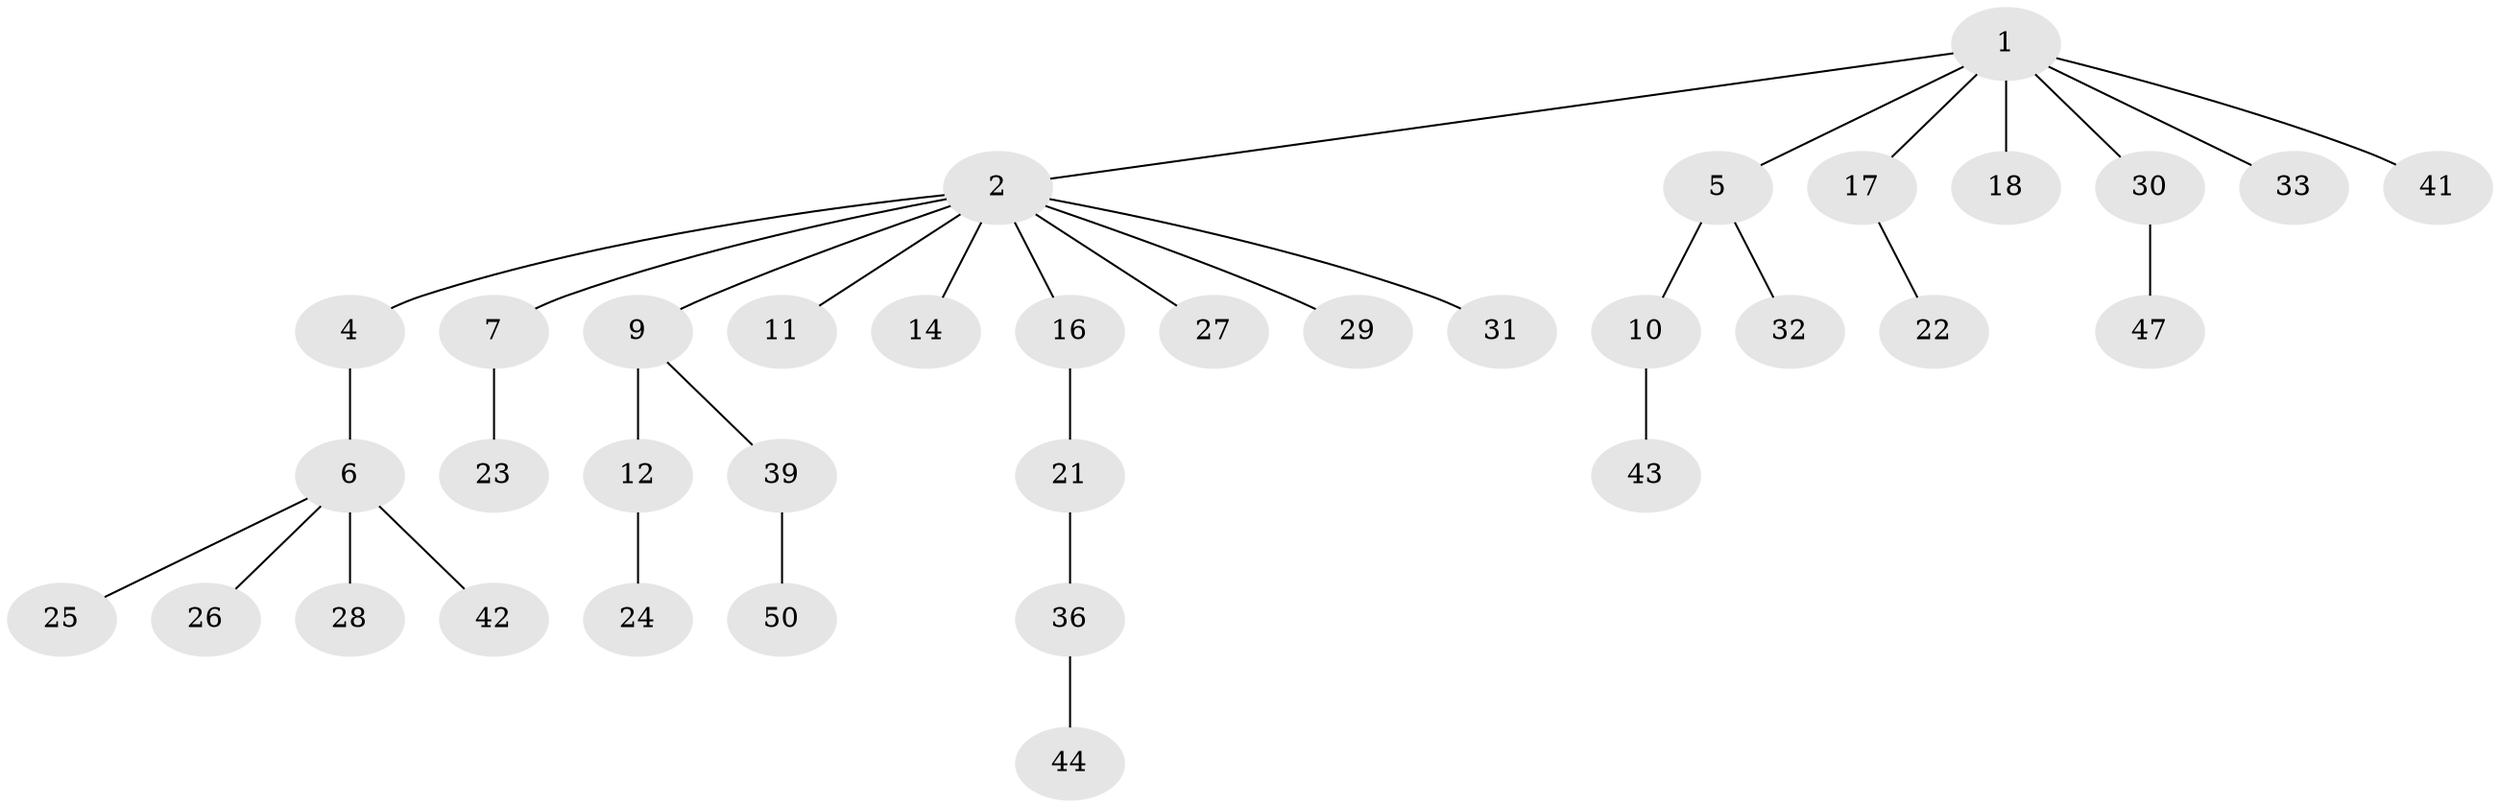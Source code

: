 // Generated by graph-tools (version 1.1) at 2025/24/03/03/25 07:24:05]
// undirected, 35 vertices, 34 edges
graph export_dot {
graph [start="1"]
  node [color=gray90,style=filled];
  1 [super="+8"];
  2 [super="+3"];
  4;
  5;
  6 [super="+20"];
  7 [super="+35"];
  9;
  10 [super="+15"];
  11 [super="+13"];
  12 [super="+37"];
  14;
  16 [super="+19"];
  17;
  18;
  21 [super="+40"];
  22 [super="+34"];
  23 [super="+51"];
  24;
  25 [super="+45"];
  26;
  27;
  28;
  29;
  30 [super="+46"];
  31;
  32;
  33 [super="+38"];
  36;
  39 [super="+49"];
  41;
  42;
  43;
  44;
  47 [super="+48"];
  50;
  1 -- 2;
  1 -- 5;
  1 -- 30;
  1 -- 33;
  1 -- 18;
  1 -- 17;
  1 -- 41;
  2 -- 14;
  2 -- 27;
  2 -- 29;
  2 -- 31;
  2 -- 16;
  2 -- 4;
  2 -- 7;
  2 -- 9;
  2 -- 11;
  4 -- 6;
  5 -- 10;
  5 -- 32;
  6 -- 25;
  6 -- 42;
  6 -- 26;
  6 -- 28;
  7 -- 23;
  9 -- 12;
  9 -- 39;
  10 -- 43;
  12 -- 24;
  16 -- 21;
  17 -- 22;
  21 -- 36;
  30 -- 47;
  36 -- 44;
  39 -- 50;
}
